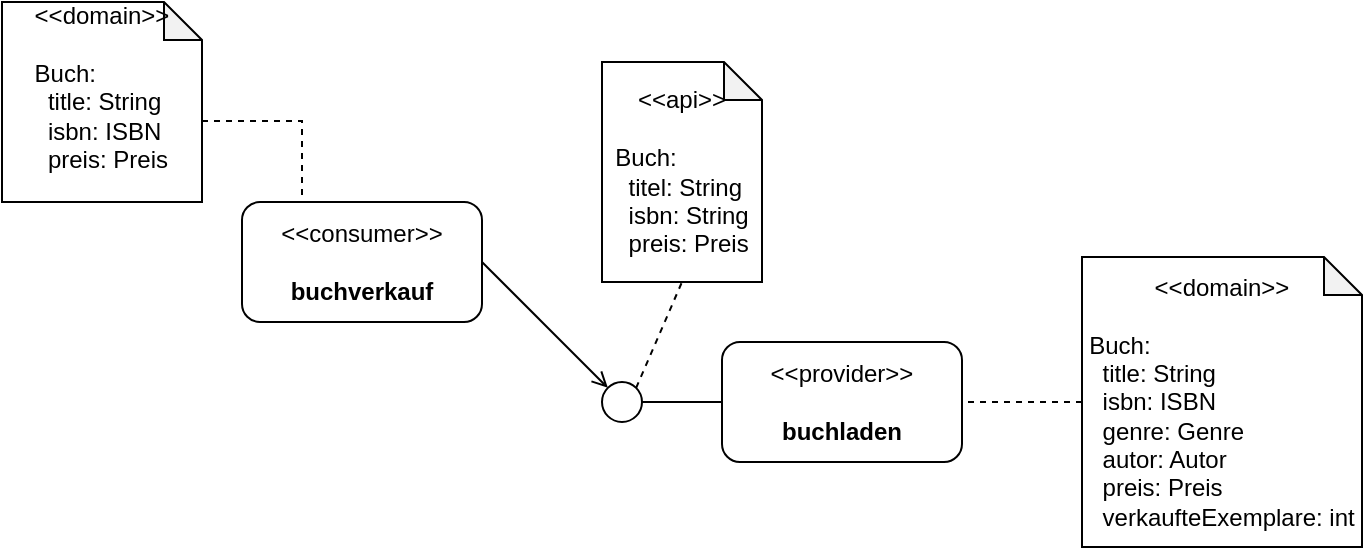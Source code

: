 <mxfile version="14.4.8" type="device"><diagram id="yaiYbfit9RUQeVHXWyUs" name="Page-1"><mxGraphModel dx="1038" dy="556" grid="1" gridSize="10" guides="1" tooltips="1" connect="1" arrows="1" fold="1" page="1" pageScale="1" pageWidth="827" pageHeight="1169" math="0" shadow="0"><root><mxCell id="0"/><mxCell id="1" parent="0"/><mxCell id="ewgBUrHmcF3YMxrTG3h0-6" value="&amp;lt;&amp;lt;consumer&amp;gt;&amp;gt;&lt;br style=&quot;font-size: 7px&quot;&gt;&lt;br style=&quot;font-size: 7px&quot;&gt;&lt;b&gt;buchverkauf&lt;/b&gt;" style="rounded=1;whiteSpace=wrap;html=1;" parent="1" vertex="1"><mxGeometry x="200" y="140" width="120" height="60" as="geometry"/></mxCell><mxCell id="ewgBUrHmcF3YMxrTG3h0-8" value="" style="group" parent="1" vertex="1" connectable="0"><mxGeometry x="380" y="210" width="180" height="60" as="geometry"/></mxCell><mxCell id="ewgBUrHmcF3YMxrTG3h0-1" value="&amp;lt;&amp;lt;provider&amp;gt;&amp;gt;&lt;br style=&quot;font-size: 7px&quot;&gt;&lt;br style=&quot;font-size: 7px&quot;&gt;&lt;b&gt;buchladen&lt;/b&gt;" style="rounded=1;whiteSpace=wrap;html=1;" parent="ewgBUrHmcF3YMxrTG3h0-8" vertex="1"><mxGeometry x="60" width="120" height="60" as="geometry"/></mxCell><mxCell id="ewgBUrHmcF3YMxrTG3h0-2" value="" style="ellipse;whiteSpace=wrap;html=1;aspect=fixed;" parent="ewgBUrHmcF3YMxrTG3h0-8" vertex="1"><mxGeometry y="20" width="20" height="20" as="geometry"/></mxCell><mxCell id="ewgBUrHmcF3YMxrTG3h0-3" value="" style="endArrow=none;html=1;entryX=0;entryY=0.5;entryDx=0;entryDy=0;exitX=1;exitY=0.5;exitDx=0;exitDy=0;" parent="ewgBUrHmcF3YMxrTG3h0-8" source="ewgBUrHmcF3YMxrTG3h0-2" target="ewgBUrHmcF3YMxrTG3h0-1" edge="1"><mxGeometry width="50" height="50" relative="1" as="geometry"><mxPoint x="-70" y="140" as="sourcePoint"/><mxPoint x="-20" y="90" as="targetPoint"/></mxGeometry></mxCell><mxCell id="ewgBUrHmcF3YMxrTG3h0-9" value="" style="endArrow=open;html=1;exitX=1;exitY=0.5;exitDx=0;exitDy=0;entryX=0;entryY=0;entryDx=0;entryDy=0;endFill=0;" parent="1" source="ewgBUrHmcF3YMxrTG3h0-6" target="ewgBUrHmcF3YMxrTG3h0-2" edge="1"><mxGeometry width="50" height="50" relative="1" as="geometry"><mxPoint x="320" y="260" as="sourcePoint"/><mxPoint x="370" y="210" as="targetPoint"/></mxGeometry></mxCell><mxCell id="caDBH34F_kDHsDCaZFcx-5" style="edgeStyle=orthogonalEdgeStyle;rounded=0;orthogonalLoop=1;jettySize=auto;html=1;exitX=0;exitY=0.5;exitDx=0;exitDy=0;exitPerimeter=0;endArrow=none;endFill=0;dashed=1;" edge="1" parent="1" source="ewgBUrHmcF3YMxrTG3h0-11" target="ewgBUrHmcF3YMxrTG3h0-1"><mxGeometry relative="1" as="geometry"><Array as="points"><mxPoint x="620" y="240"/><mxPoint x="620" y="240"/></Array></mxGeometry></mxCell><mxCell id="ewgBUrHmcF3YMxrTG3h0-11" value="&amp;lt;&amp;lt;domain&amp;gt;&amp;gt;&lt;br&gt;&lt;br&gt;&lt;div style=&quot;text-align: left&quot;&gt;&lt;span&gt;Buch:&lt;/span&gt;&lt;/div&gt;&lt;div style=&quot;text-align: left&quot;&gt;&lt;span&gt;&amp;nbsp; title: String&lt;/span&gt;&lt;/div&gt;&lt;div style=&quot;text-align: left&quot;&gt;&lt;span&gt;&amp;nbsp; isbn: ISBN&lt;/span&gt;&lt;/div&gt;&lt;div style=&quot;text-align: left&quot;&gt;&lt;span&gt;&amp;nbsp; genre: Genre&lt;/span&gt;&lt;/div&gt;&lt;div style=&quot;text-align: left&quot;&gt;&lt;span&gt;&amp;nbsp; autor: Autor&lt;/span&gt;&lt;/div&gt;&lt;div style=&quot;text-align: left&quot;&gt;&amp;nbsp; preis: Preis&lt;span&gt;&lt;br&gt;&lt;/span&gt;&lt;/div&gt;&lt;div style=&quot;text-align: left&quot;&gt;&amp;nbsp; verkaufteExemplare: int&lt;span&gt;&lt;br&gt;&lt;/span&gt;&lt;/div&gt;" style="shape=note;whiteSpace=wrap;html=1;backgroundOutline=1;darkOpacity=0.05;size=19;" parent="1" vertex="1"><mxGeometry x="620" y="167.5" width="140" height="145" as="geometry"/></mxCell><mxCell id="caDBH34F_kDHsDCaZFcx-3" style="edgeStyle=orthogonalEdgeStyle;rounded=0;orthogonalLoop=1;jettySize=auto;html=1;exitX=0;exitY=0;exitDx=100;exitDy=59.5;exitPerimeter=0;dashed=1;endArrow=none;endFill=0;entryX=0.25;entryY=0;entryDx=0;entryDy=0;" edge="1" parent="1" source="ewgBUrHmcF3YMxrTG3h0-14" target="ewgBUrHmcF3YMxrTG3h0-6"><mxGeometry relative="1" as="geometry"/></mxCell><mxCell id="ewgBUrHmcF3YMxrTG3h0-14" value="&amp;lt;&amp;lt;domain&amp;gt;&amp;gt;&lt;br&gt;&lt;br&gt;&lt;div style=&quot;text-align: left&quot;&gt;&lt;span&gt;Buch:&lt;/span&gt;&lt;/div&gt;&lt;div style=&quot;text-align: left&quot;&gt;&lt;span&gt;&amp;nbsp; title: String&lt;/span&gt;&lt;/div&gt;&lt;div style=&quot;text-align: left&quot;&gt;&lt;span&gt;&amp;nbsp; isbn: ISBN&lt;/span&gt;&lt;/div&gt;&lt;div style=&quot;text-align: left&quot;&gt;&amp;nbsp; preis: Preis&lt;span&gt;&lt;br&gt;&lt;/span&gt;&lt;/div&gt;&lt;div style=&quot;text-align: left&quot;&gt;&lt;span&gt;&lt;br&gt;&lt;/span&gt;&lt;/div&gt;" style="shape=note;whiteSpace=wrap;html=1;backgroundOutline=1;darkOpacity=0.05;size=19;" parent="1" vertex="1"><mxGeometry x="80" y="40" width="100" height="100" as="geometry"/></mxCell><mxCell id="caDBH34F_kDHsDCaZFcx-1" value="&amp;lt;&amp;lt;api&amp;gt;&amp;gt;&lt;br&gt;&lt;br&gt;&lt;div style=&quot;text-align: left&quot;&gt;&lt;span&gt;Buch:&lt;/span&gt;&lt;/div&gt;&lt;div style=&quot;text-align: left&quot;&gt;&lt;span&gt;&amp;nbsp; titel: String&lt;/span&gt;&lt;/div&gt;&lt;div style=&quot;text-align: left&quot;&gt;&lt;span&gt;&amp;nbsp; isbn: String&lt;/span&gt;&lt;/div&gt;&lt;div style=&quot;text-align: left&quot;&gt;&lt;span&gt;&amp;nbsp; preis: Preis&lt;/span&gt;&lt;/div&gt;" style="shape=note;whiteSpace=wrap;html=1;backgroundOutline=1;darkOpacity=0.05;size=19;" vertex="1" parent="1"><mxGeometry x="380" y="70" width="80" height="110" as="geometry"/></mxCell><mxCell id="caDBH34F_kDHsDCaZFcx-2" value="" style="endArrow=none;dashed=1;html=1;entryX=0.5;entryY=1;entryDx=0;entryDy=0;entryPerimeter=0;exitX=1;exitY=0;exitDx=0;exitDy=0;" edge="1" parent="1" source="ewgBUrHmcF3YMxrTG3h0-2" target="caDBH34F_kDHsDCaZFcx-1"><mxGeometry width="50" height="50" relative="1" as="geometry"><mxPoint x="320" y="220" as="sourcePoint"/><mxPoint x="370" y="170" as="targetPoint"/></mxGeometry></mxCell></root></mxGraphModel></diagram></mxfile>